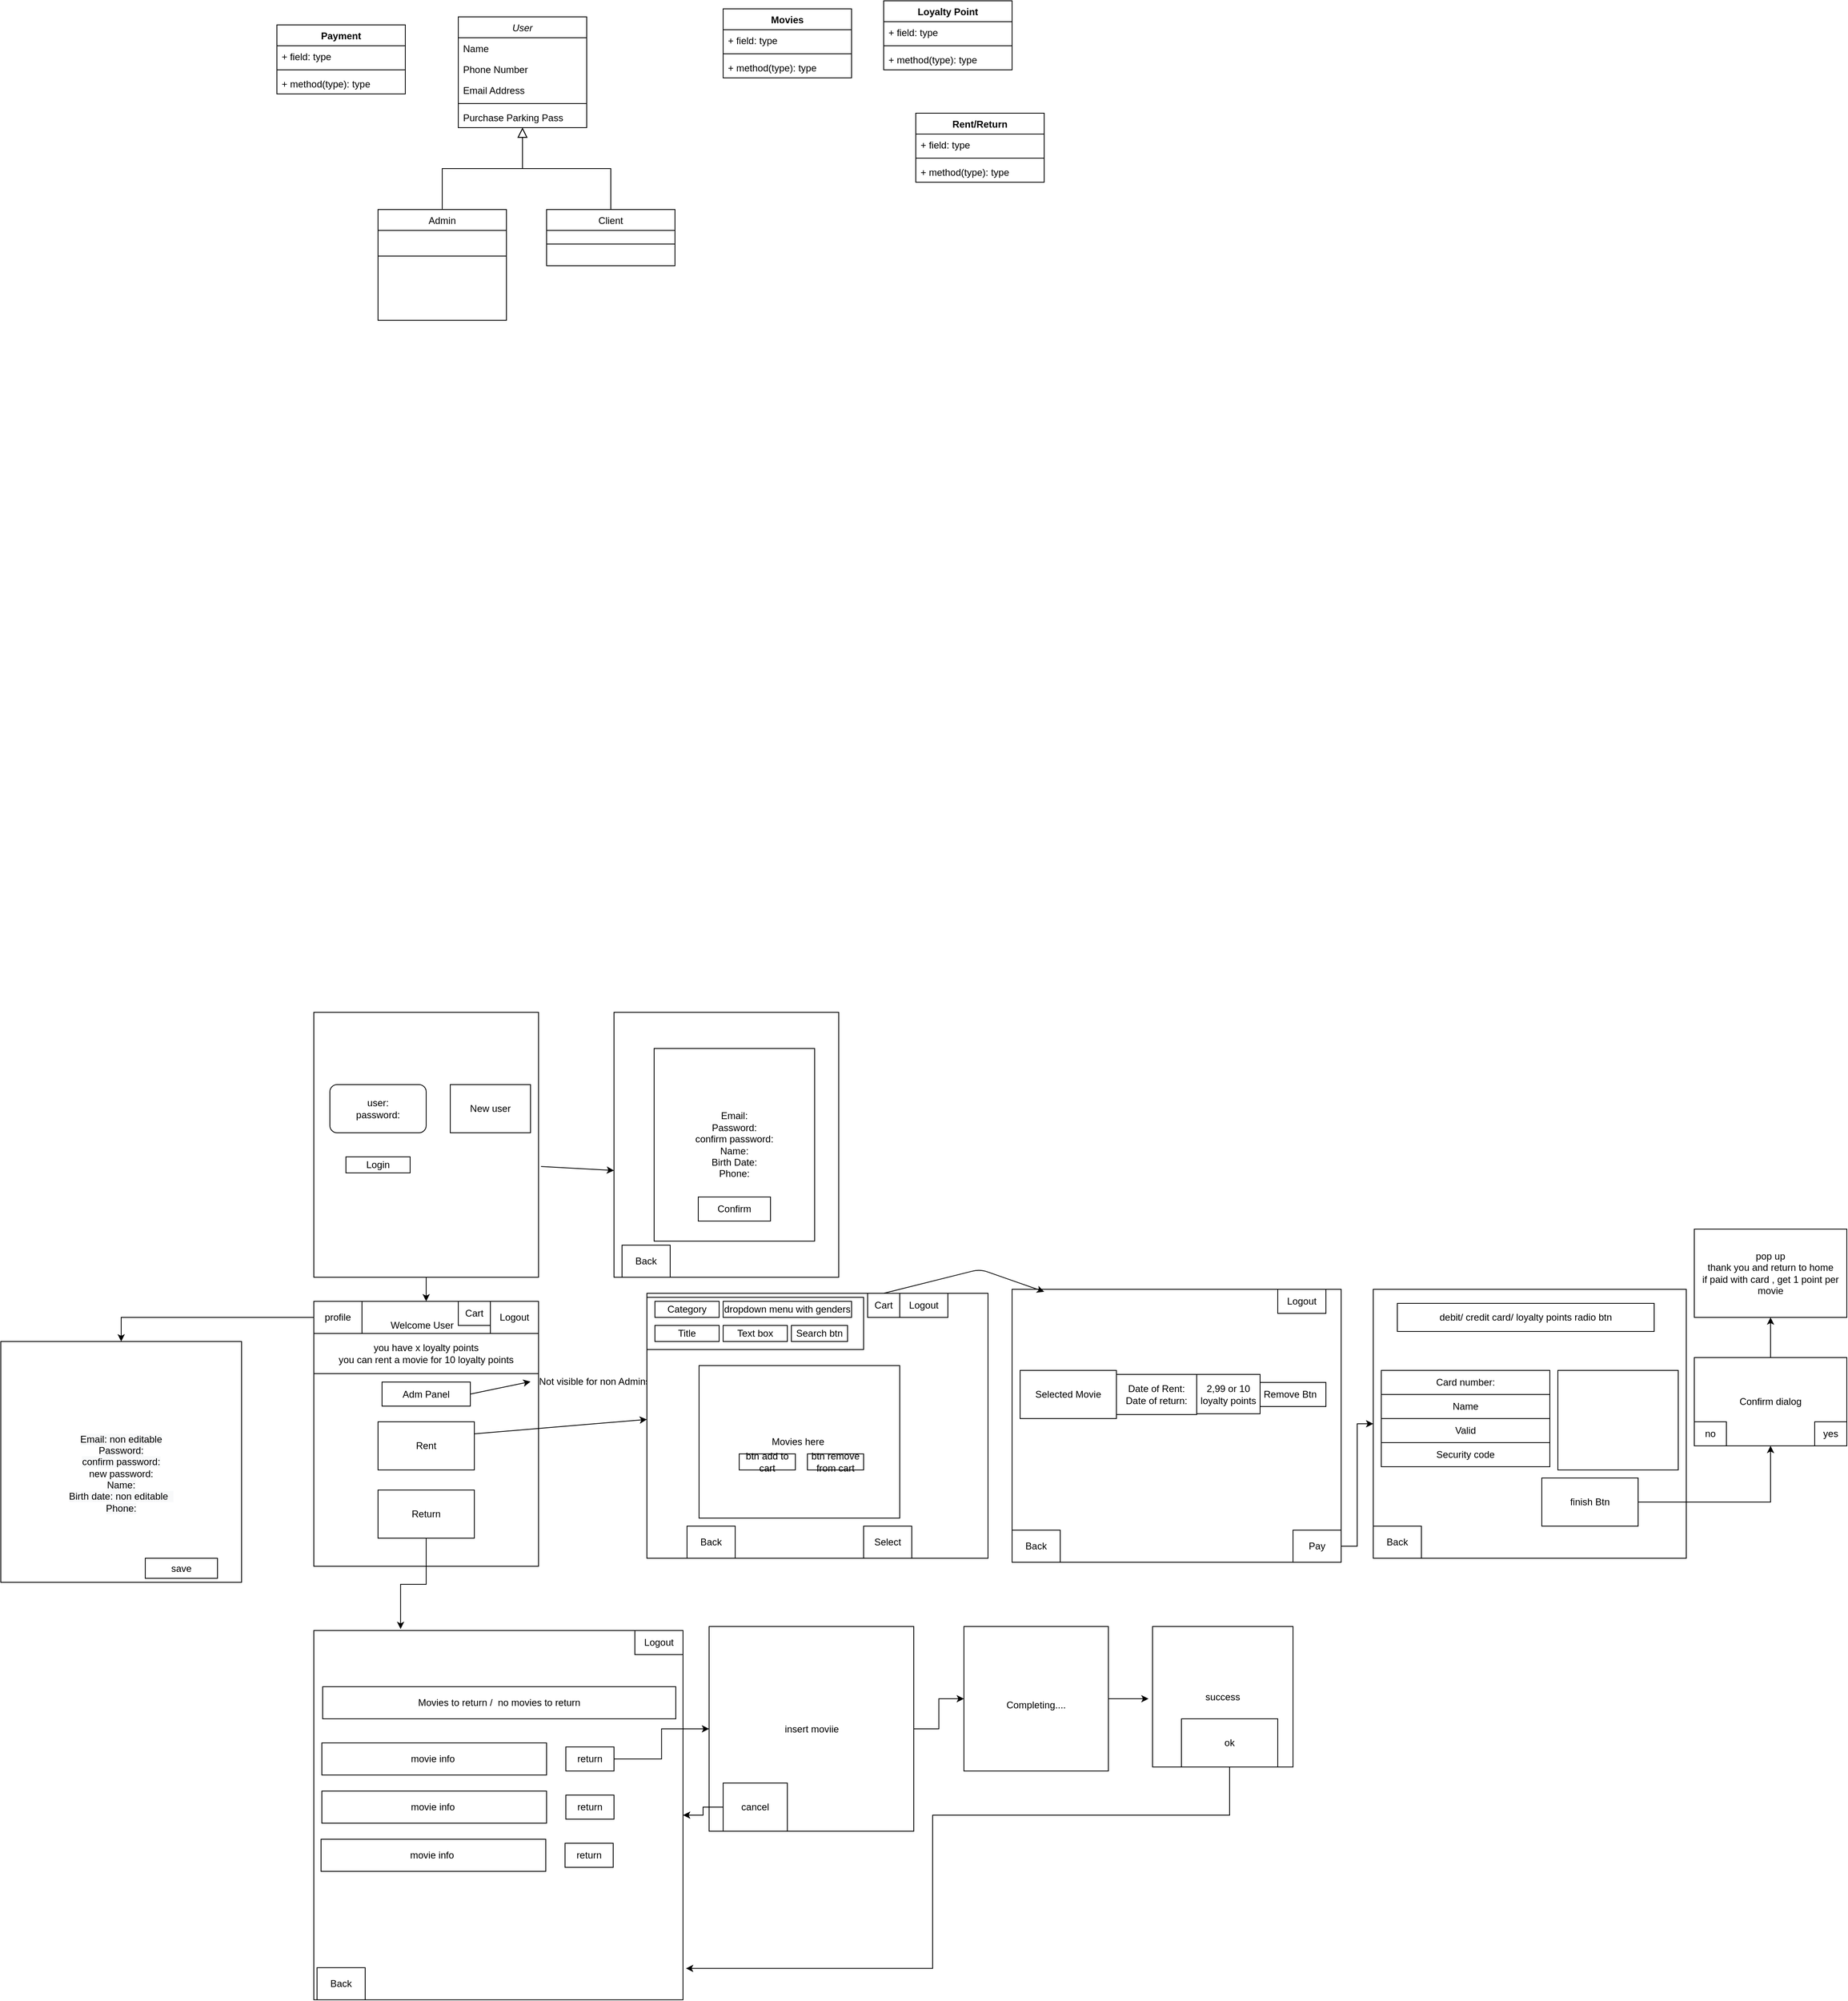 <mxfile version="14.4.6" type="github">
  <diagram id="C5RBs43oDa-KdzZeNtuy" name="Page-1">
    <mxGraphModel dx="2249" dy="762" grid="1" gridSize="10" guides="1" tooltips="1" connect="1" arrows="1" fold="1" page="1" pageScale="1" pageWidth="827" pageHeight="1169" math="0" shadow="0">
      <root>
        <mxCell id="WIyWlLk6GJQsqaUBKTNV-0" />
        <mxCell id="WIyWlLk6GJQsqaUBKTNV-1" parent="WIyWlLk6GJQsqaUBKTNV-0" />
        <mxCell id="zkfFHV4jXpPFQw0GAbJ--0" value="User" style="swimlane;fontStyle=2;align=center;verticalAlign=top;childLayout=stackLayout;horizontal=1;startSize=26;horizontalStack=0;resizeParent=1;resizeLast=0;collapsible=1;marginBottom=0;rounded=0;shadow=0;strokeWidth=1;" parent="WIyWlLk6GJQsqaUBKTNV-1" vertex="1">
          <mxGeometry x="220" y="120" width="160" height="138" as="geometry">
            <mxRectangle x="230" y="140" width="160" height="26" as="alternateBounds" />
          </mxGeometry>
        </mxCell>
        <mxCell id="zkfFHV4jXpPFQw0GAbJ--1" value="Name" style="text;align=left;verticalAlign=top;spacingLeft=4;spacingRight=4;overflow=hidden;rotatable=0;points=[[0,0.5],[1,0.5]];portConstraint=eastwest;" parent="zkfFHV4jXpPFQw0GAbJ--0" vertex="1">
          <mxGeometry y="26" width="160" height="26" as="geometry" />
        </mxCell>
        <mxCell id="zkfFHV4jXpPFQw0GAbJ--2" value="Phone Number" style="text;align=left;verticalAlign=top;spacingLeft=4;spacingRight=4;overflow=hidden;rotatable=0;points=[[0,0.5],[1,0.5]];portConstraint=eastwest;rounded=0;shadow=0;html=0;" parent="zkfFHV4jXpPFQw0GAbJ--0" vertex="1">
          <mxGeometry y="52" width="160" height="26" as="geometry" />
        </mxCell>
        <mxCell id="zkfFHV4jXpPFQw0GAbJ--3" value="Email Address" style="text;align=left;verticalAlign=top;spacingLeft=4;spacingRight=4;overflow=hidden;rotatable=0;points=[[0,0.5],[1,0.5]];portConstraint=eastwest;rounded=0;shadow=0;html=0;" parent="zkfFHV4jXpPFQw0GAbJ--0" vertex="1">
          <mxGeometry y="78" width="160" height="26" as="geometry" />
        </mxCell>
        <mxCell id="zkfFHV4jXpPFQw0GAbJ--4" value="" style="line;html=1;strokeWidth=1;align=left;verticalAlign=middle;spacingTop=-1;spacingLeft=3;spacingRight=3;rotatable=0;labelPosition=right;points=[];portConstraint=eastwest;" parent="zkfFHV4jXpPFQw0GAbJ--0" vertex="1">
          <mxGeometry y="104" width="160" height="8" as="geometry" />
        </mxCell>
        <mxCell id="zkfFHV4jXpPFQw0GAbJ--5" value="Purchase Parking Pass" style="text;align=left;verticalAlign=top;spacingLeft=4;spacingRight=4;overflow=hidden;rotatable=0;points=[[0,0.5],[1,0.5]];portConstraint=eastwest;" parent="zkfFHV4jXpPFQw0GAbJ--0" vertex="1">
          <mxGeometry y="112" width="160" height="26" as="geometry" />
        </mxCell>
        <mxCell id="zkfFHV4jXpPFQw0GAbJ--6" value="Admin" style="swimlane;fontStyle=0;align=center;verticalAlign=top;childLayout=stackLayout;horizontal=1;startSize=26;horizontalStack=0;resizeParent=1;resizeLast=0;collapsible=1;marginBottom=0;rounded=0;shadow=0;strokeWidth=1;" parent="WIyWlLk6GJQsqaUBKTNV-1" vertex="1">
          <mxGeometry x="120" y="360" width="160" height="138" as="geometry">
            <mxRectangle x="130" y="380" width="160" height="26" as="alternateBounds" />
          </mxGeometry>
        </mxCell>
        <mxCell id="zkfFHV4jXpPFQw0GAbJ--9" value="" style="line;html=1;strokeWidth=1;align=left;verticalAlign=middle;spacingTop=-1;spacingLeft=3;spacingRight=3;rotatable=0;labelPosition=right;points=[];portConstraint=eastwest;" parent="zkfFHV4jXpPFQw0GAbJ--6" vertex="1">
          <mxGeometry y="26" width="160" height="64" as="geometry" />
        </mxCell>
        <mxCell id="zkfFHV4jXpPFQw0GAbJ--12" value="" style="endArrow=block;endSize=10;endFill=0;shadow=0;strokeWidth=1;rounded=0;edgeStyle=elbowEdgeStyle;elbow=vertical;" parent="WIyWlLk6GJQsqaUBKTNV-1" source="zkfFHV4jXpPFQw0GAbJ--6" target="zkfFHV4jXpPFQw0GAbJ--0" edge="1">
          <mxGeometry width="160" relative="1" as="geometry">
            <mxPoint x="200" y="203" as="sourcePoint" />
            <mxPoint x="200" y="203" as="targetPoint" />
          </mxGeometry>
        </mxCell>
        <mxCell id="zkfFHV4jXpPFQw0GAbJ--13" value="Client" style="swimlane;fontStyle=0;align=center;verticalAlign=top;childLayout=stackLayout;horizontal=1;startSize=26;horizontalStack=0;resizeParent=1;resizeLast=0;collapsible=1;marginBottom=0;rounded=0;shadow=0;strokeWidth=1;" parent="WIyWlLk6GJQsqaUBKTNV-1" vertex="1">
          <mxGeometry x="330" y="360" width="160" height="70" as="geometry">
            <mxRectangle x="340" y="380" width="170" height="26" as="alternateBounds" />
          </mxGeometry>
        </mxCell>
        <mxCell id="zkfFHV4jXpPFQw0GAbJ--15" value="" style="line;html=1;strokeWidth=1;align=left;verticalAlign=middle;spacingTop=-1;spacingLeft=3;spacingRight=3;rotatable=0;labelPosition=right;points=[];portConstraint=eastwest;" parent="zkfFHV4jXpPFQw0GAbJ--13" vertex="1">
          <mxGeometry y="26" width="160" height="34" as="geometry" />
        </mxCell>
        <mxCell id="zkfFHV4jXpPFQw0GAbJ--16" value="" style="endArrow=block;endSize=10;endFill=0;shadow=0;strokeWidth=1;rounded=0;edgeStyle=elbowEdgeStyle;elbow=vertical;" parent="WIyWlLk6GJQsqaUBKTNV-1" source="zkfFHV4jXpPFQw0GAbJ--13" target="zkfFHV4jXpPFQw0GAbJ--0" edge="1">
          <mxGeometry width="160" relative="1" as="geometry">
            <mxPoint x="210" y="373" as="sourcePoint" />
            <mxPoint x="310" y="271" as="targetPoint" />
          </mxGeometry>
        </mxCell>
        <mxCell id="tJ4gaUN_T7XZzn9cvwUt-0" value="" style="rounded=0;whiteSpace=wrap;html=1;" vertex="1" parent="WIyWlLk6GJQsqaUBKTNV-1">
          <mxGeometry x="40" y="1720" width="280" height="330" as="geometry" />
        </mxCell>
        <mxCell id="tJ4gaUN_T7XZzn9cvwUt-1" value="Rent" style="rounded=0;whiteSpace=wrap;html=1;" vertex="1" parent="WIyWlLk6GJQsqaUBKTNV-1">
          <mxGeometry x="120" y="1870" width="120" height="60" as="geometry" />
        </mxCell>
        <mxCell id="tJ4gaUN_T7XZzn9cvwUt-73" style="edgeStyle=orthogonalEdgeStyle;rounded=0;orthogonalLoop=1;jettySize=auto;html=1;entryX=0.235;entryY=-0.004;entryDx=0;entryDy=0;entryPerimeter=0;" edge="1" parent="WIyWlLk6GJQsqaUBKTNV-1" source="tJ4gaUN_T7XZzn9cvwUt-2" target="tJ4gaUN_T7XZzn9cvwUt-72">
          <mxGeometry relative="1" as="geometry" />
        </mxCell>
        <mxCell id="tJ4gaUN_T7XZzn9cvwUt-2" value="Return" style="rounded=0;whiteSpace=wrap;html=1;" vertex="1" parent="WIyWlLk6GJQsqaUBKTNV-1">
          <mxGeometry x="120" y="1955" width="120" height="60" as="geometry" />
        </mxCell>
        <mxCell id="tJ4gaUN_T7XZzn9cvwUt-4" value="" style="rounded=0;whiteSpace=wrap;html=1;" vertex="1" parent="WIyWlLk6GJQsqaUBKTNV-1">
          <mxGeometry x="40" y="1360" width="280" height="330" as="geometry" />
        </mxCell>
        <mxCell id="tJ4gaUN_T7XZzn9cvwUt-5" value="user:&lt;br&gt;password:" style="rounded=1;whiteSpace=wrap;html=1;" vertex="1" parent="WIyWlLk6GJQsqaUBKTNV-1">
          <mxGeometry x="60" y="1450" width="120" height="60" as="geometry" />
        </mxCell>
        <mxCell id="tJ4gaUN_T7XZzn9cvwUt-6" value="Login" style="rounded=0;whiteSpace=wrap;html=1;" vertex="1" parent="WIyWlLk6GJQsqaUBKTNV-1">
          <mxGeometry x="80" y="1540" width="80" height="20" as="geometry" />
        </mxCell>
        <mxCell id="tJ4gaUN_T7XZzn9cvwUt-7" value="Adm Panel" style="rounded=0;whiteSpace=wrap;html=1;" vertex="1" parent="WIyWlLk6GJQsqaUBKTNV-1">
          <mxGeometry x="125" y="1820.5" width="110" height="30" as="geometry" />
        </mxCell>
        <mxCell id="tJ4gaUN_T7XZzn9cvwUt-8" value="New user" style="rounded=0;whiteSpace=wrap;html=1;" vertex="1" parent="WIyWlLk6GJQsqaUBKTNV-1">
          <mxGeometry x="210" y="1450" width="100" height="60" as="geometry" />
        </mxCell>
        <mxCell id="tJ4gaUN_T7XZzn9cvwUt-10" value="Not visible for non Admins&lt;br&gt;" style="text;html=1;strokeColor=none;fillColor=none;align=center;verticalAlign=middle;whiteSpace=wrap;rounded=0;" vertex="1" parent="WIyWlLk6GJQsqaUBKTNV-1">
          <mxGeometry x="310" y="1800" width="160" height="40" as="geometry" />
        </mxCell>
        <mxCell id="tJ4gaUN_T7XZzn9cvwUt-14" value="" style="endArrow=classic;html=1;exitX=1;exitY=0.5;exitDx=0;exitDy=0;entryX=0;entryY=0.5;entryDx=0;entryDy=0;" edge="1" parent="WIyWlLk6GJQsqaUBKTNV-1" source="tJ4gaUN_T7XZzn9cvwUt-7" target="tJ4gaUN_T7XZzn9cvwUt-10">
          <mxGeometry width="50" height="50" relative="1" as="geometry">
            <mxPoint x="390" y="1670" as="sourcePoint" />
            <mxPoint x="440" y="1620" as="targetPoint" />
          </mxGeometry>
        </mxCell>
        <mxCell id="tJ4gaUN_T7XZzn9cvwUt-15" value="" style="endArrow=classic;html=1;exitX=0.5;exitY=1;exitDx=0;exitDy=0;entryX=0.5;entryY=0;entryDx=0;entryDy=0;" edge="1" parent="WIyWlLk6GJQsqaUBKTNV-1" source="tJ4gaUN_T7XZzn9cvwUt-4" target="tJ4gaUN_T7XZzn9cvwUt-0">
          <mxGeometry width="50" height="50" relative="1" as="geometry">
            <mxPoint x="390" y="1670" as="sourcePoint" />
            <mxPoint x="440" y="1620" as="targetPoint" />
          </mxGeometry>
        </mxCell>
        <mxCell id="tJ4gaUN_T7XZzn9cvwUt-17" value="" style="rounded=0;whiteSpace=wrap;html=1;" vertex="1" parent="WIyWlLk6GJQsqaUBKTNV-1">
          <mxGeometry x="414" y="1360" width="280" height="330" as="geometry" />
        </mxCell>
        <mxCell id="tJ4gaUN_T7XZzn9cvwUt-18" value="" style="endArrow=classic;html=1;exitX=1.011;exitY=0.582;exitDx=0;exitDy=0;exitPerimeter=0;entryX=0;entryY=0.597;entryDx=0;entryDy=0;entryPerimeter=0;" edge="1" parent="WIyWlLk6GJQsqaUBKTNV-1" source="tJ4gaUN_T7XZzn9cvwUt-4" target="tJ4gaUN_T7XZzn9cvwUt-17">
          <mxGeometry width="50" height="50" relative="1" as="geometry">
            <mxPoint x="390" y="1670" as="sourcePoint" />
            <mxPoint x="440" y="1620" as="targetPoint" />
          </mxGeometry>
        </mxCell>
        <mxCell id="tJ4gaUN_T7XZzn9cvwUt-19" value="Email:&lt;br&gt;Password:&lt;br&gt;confirm password:&lt;br&gt;Name:&lt;br&gt;Birth Date:&lt;br&gt;Phone:" style="rounded=0;whiteSpace=wrap;html=1;" vertex="1" parent="WIyWlLk6GJQsqaUBKTNV-1">
          <mxGeometry x="464" y="1405" width="200" height="240" as="geometry" />
        </mxCell>
        <mxCell id="tJ4gaUN_T7XZzn9cvwUt-21" value="Confirm" style="rounded=0;whiteSpace=wrap;html=1;" vertex="1" parent="WIyWlLk6GJQsqaUBKTNV-1">
          <mxGeometry x="519" y="1590" width="90" height="30" as="geometry" />
        </mxCell>
        <mxCell id="tJ4gaUN_T7XZzn9cvwUt-22" value="Back" style="rounded=0;whiteSpace=wrap;html=1;" vertex="1" parent="WIyWlLk6GJQsqaUBKTNV-1">
          <mxGeometry x="424" y="1650" width="60" height="40" as="geometry" />
        </mxCell>
        <mxCell id="tJ4gaUN_T7XZzn9cvwUt-23" value="Logout" style="rounded=0;whiteSpace=wrap;html=1;" vertex="1" parent="WIyWlLk6GJQsqaUBKTNV-1">
          <mxGeometry x="260" y="1720" width="60" height="40" as="geometry" />
        </mxCell>
        <mxCell id="tJ4gaUN_T7XZzn9cvwUt-24" value="Welcome User" style="text;html=1;strokeColor=none;fillColor=none;align=center;verticalAlign=middle;whiteSpace=wrap;rounded=0;" vertex="1" parent="WIyWlLk6GJQsqaUBKTNV-1">
          <mxGeometry x="80" y="1720" width="190" height="60" as="geometry" />
        </mxCell>
        <mxCell id="tJ4gaUN_T7XZzn9cvwUt-25" value="" style="rounded=0;whiteSpace=wrap;html=1;" vertex="1" parent="WIyWlLk6GJQsqaUBKTNV-1">
          <mxGeometry x="455" y="1710" width="425" height="330" as="geometry" />
        </mxCell>
        <mxCell id="tJ4gaUN_T7XZzn9cvwUt-26" value="" style="endArrow=classic;html=1;exitX=1;exitY=0.25;exitDx=0;exitDy=0;entryX=0;entryY=0.476;entryDx=0;entryDy=0;entryPerimeter=0;" edge="1" parent="WIyWlLk6GJQsqaUBKTNV-1" source="tJ4gaUN_T7XZzn9cvwUt-1" target="tJ4gaUN_T7XZzn9cvwUt-25">
          <mxGeometry width="50" height="50" relative="1" as="geometry">
            <mxPoint x="390" y="2020" as="sourcePoint" />
            <mxPoint x="440" y="1970" as="targetPoint" />
          </mxGeometry>
        </mxCell>
        <mxCell id="tJ4gaUN_T7XZzn9cvwUt-27" value="" style="rounded=0;whiteSpace=wrap;html=1;" vertex="1" parent="WIyWlLk6GJQsqaUBKTNV-1">
          <mxGeometry x="455" y="1715" width="270" height="65" as="geometry" />
        </mxCell>
        <mxCell id="tJ4gaUN_T7XZzn9cvwUt-28" value="Category" style="rounded=0;whiteSpace=wrap;html=1;" vertex="1" parent="WIyWlLk6GJQsqaUBKTNV-1">
          <mxGeometry x="465" y="1720" width="80" height="20" as="geometry" />
        </mxCell>
        <mxCell id="tJ4gaUN_T7XZzn9cvwUt-29" value="Title" style="rounded=0;whiteSpace=wrap;html=1;" vertex="1" parent="WIyWlLk6GJQsqaUBKTNV-1">
          <mxGeometry x="465" y="1750" width="80" height="20" as="geometry" />
        </mxCell>
        <mxCell id="tJ4gaUN_T7XZzn9cvwUt-30" value="Search btn" style="rounded=0;whiteSpace=wrap;html=1;" vertex="1" parent="WIyWlLk6GJQsqaUBKTNV-1">
          <mxGeometry x="635" y="1750" width="70" height="20" as="geometry" />
        </mxCell>
        <mxCell id="tJ4gaUN_T7XZzn9cvwUt-31" value="Text box" style="rounded=0;whiteSpace=wrap;html=1;" vertex="1" parent="WIyWlLk6GJQsqaUBKTNV-1">
          <mxGeometry x="550" y="1750" width="80" height="20" as="geometry" />
        </mxCell>
        <mxCell id="tJ4gaUN_T7XZzn9cvwUt-33" value="Movies here&amp;nbsp;&lt;br&gt;" style="rounded=0;whiteSpace=wrap;html=1;" vertex="1" parent="WIyWlLk6GJQsqaUBKTNV-1">
          <mxGeometry x="520" y="1800" width="250" height="190" as="geometry" />
        </mxCell>
        <mxCell id="tJ4gaUN_T7XZzn9cvwUt-34" value="Back" style="rounded=0;whiteSpace=wrap;html=1;" vertex="1" parent="WIyWlLk6GJQsqaUBKTNV-1">
          <mxGeometry x="505" y="2000" width="60" height="40" as="geometry" />
        </mxCell>
        <mxCell id="tJ4gaUN_T7XZzn9cvwUt-35" value="Select" style="rounded=0;whiteSpace=wrap;html=1;" vertex="1" parent="WIyWlLk6GJQsqaUBKTNV-1">
          <mxGeometry x="725" y="2000" width="60" height="40" as="geometry" />
        </mxCell>
        <mxCell id="tJ4gaUN_T7XZzn9cvwUt-37" value="dropdown menu with genders" style="rounded=0;whiteSpace=wrap;html=1;" vertex="1" parent="WIyWlLk6GJQsqaUBKTNV-1">
          <mxGeometry x="550" y="1720" width="160" height="20" as="geometry" />
        </mxCell>
        <mxCell id="tJ4gaUN_T7XZzn9cvwUt-38" value="btn add to cart&lt;br&gt;" style="rounded=0;whiteSpace=wrap;html=1;" vertex="1" parent="WIyWlLk6GJQsqaUBKTNV-1">
          <mxGeometry x="570" y="1910" width="70" height="20" as="geometry" />
        </mxCell>
        <mxCell id="tJ4gaUN_T7XZzn9cvwUt-39" value="Cart" style="rounded=0;whiteSpace=wrap;html=1;" vertex="1" parent="WIyWlLk6GJQsqaUBKTNV-1">
          <mxGeometry x="730" y="1710" width="40" height="30" as="geometry" />
        </mxCell>
        <mxCell id="tJ4gaUN_T7XZzn9cvwUt-40" value="Logout" style="rounded=0;whiteSpace=wrap;html=1;" vertex="1" parent="WIyWlLk6GJQsqaUBKTNV-1">
          <mxGeometry x="770" y="1710" width="60" height="30" as="geometry" />
        </mxCell>
        <mxCell id="tJ4gaUN_T7XZzn9cvwUt-41" value="btn remove from cart" style="rounded=0;whiteSpace=wrap;html=1;" vertex="1" parent="WIyWlLk6GJQsqaUBKTNV-1">
          <mxGeometry x="655" y="1910" width="70" height="20" as="geometry" />
        </mxCell>
        <mxCell id="tJ4gaUN_T7XZzn9cvwUt-42" value="Cart" style="rounded=0;whiteSpace=wrap;html=1;" vertex="1" parent="WIyWlLk6GJQsqaUBKTNV-1">
          <mxGeometry x="220" y="1720" width="40" height="30" as="geometry" />
        </mxCell>
        <mxCell id="tJ4gaUN_T7XZzn9cvwUt-43" value="" style="rounded=0;whiteSpace=wrap;html=1;" vertex="1" parent="WIyWlLk6GJQsqaUBKTNV-1">
          <mxGeometry x="910" y="1705" width="410" height="340" as="geometry" />
        </mxCell>
        <mxCell id="tJ4gaUN_T7XZzn9cvwUt-44" value="" style="endArrow=classic;html=1;" edge="1" parent="WIyWlLk6GJQsqaUBKTNV-1">
          <mxGeometry width="50" height="50" relative="1" as="geometry">
            <mxPoint x="750" y="1710" as="sourcePoint" />
            <mxPoint x="950" y="1708" as="targetPoint" />
            <Array as="points">
              <mxPoint x="870" y="1680" />
            </Array>
          </mxGeometry>
        </mxCell>
        <mxCell id="tJ4gaUN_T7XZzn9cvwUt-45" value="Selected Movie" style="rounded=0;whiteSpace=wrap;html=1;" vertex="1" parent="WIyWlLk6GJQsqaUBKTNV-1">
          <mxGeometry x="920" y="1806" width="120" height="60" as="geometry" />
        </mxCell>
        <mxCell id="tJ4gaUN_T7XZzn9cvwUt-47" value="Logout" style="rounded=0;whiteSpace=wrap;html=1;" vertex="1" parent="WIyWlLk6GJQsqaUBKTNV-1">
          <mxGeometry x="1241" y="1705" width="60" height="30" as="geometry" />
        </mxCell>
        <mxCell id="tJ4gaUN_T7XZzn9cvwUt-48" value="Back" style="rounded=0;whiteSpace=wrap;html=1;" vertex="1" parent="WIyWlLk6GJQsqaUBKTNV-1">
          <mxGeometry x="910" y="2005" width="60" height="40" as="geometry" />
        </mxCell>
        <mxCell id="tJ4gaUN_T7XZzn9cvwUt-65" value="" style="edgeStyle=orthogonalEdgeStyle;rounded=0;orthogonalLoop=1;jettySize=auto;html=1;" edge="1" parent="WIyWlLk6GJQsqaUBKTNV-1" source="tJ4gaUN_T7XZzn9cvwUt-49" target="tJ4gaUN_T7XZzn9cvwUt-54">
          <mxGeometry relative="1" as="geometry" />
        </mxCell>
        <mxCell id="tJ4gaUN_T7XZzn9cvwUt-49" value="Pay" style="rounded=0;whiteSpace=wrap;html=1;" vertex="1" parent="WIyWlLk6GJQsqaUBKTNV-1">
          <mxGeometry x="1260" y="2005" width="60" height="40" as="geometry" />
        </mxCell>
        <mxCell id="tJ4gaUN_T7XZzn9cvwUt-51" value="Remove Btn" style="rounded=0;whiteSpace=wrap;html=1;" vertex="1" parent="WIyWlLk6GJQsqaUBKTNV-1">
          <mxGeometry x="1212" y="1821" width="89" height="30" as="geometry" />
        </mxCell>
        <mxCell id="tJ4gaUN_T7XZzn9cvwUt-52" value="Date of Rent:&lt;br&gt;Date of return:" style="rounded=0;whiteSpace=wrap;html=1;" vertex="1" parent="WIyWlLk6GJQsqaUBKTNV-1">
          <mxGeometry x="1040" y="1811" width="100" height="50" as="geometry" />
        </mxCell>
        <mxCell id="tJ4gaUN_T7XZzn9cvwUt-54" value="" style="rounded=0;whiteSpace=wrap;html=1;" vertex="1" parent="WIyWlLk6GJQsqaUBKTNV-1">
          <mxGeometry x="1360" y="1705" width="390" height="335" as="geometry" />
        </mxCell>
        <mxCell id="tJ4gaUN_T7XZzn9cvwUt-56" value="Card number:" style="rounded=0;whiteSpace=wrap;html=1;" vertex="1" parent="WIyWlLk6GJQsqaUBKTNV-1">
          <mxGeometry x="1370" y="1806" width="210" height="30" as="geometry" />
        </mxCell>
        <mxCell id="tJ4gaUN_T7XZzn9cvwUt-57" value="Name" style="rounded=0;whiteSpace=wrap;html=1;" vertex="1" parent="WIyWlLk6GJQsqaUBKTNV-1">
          <mxGeometry x="1370" y="1836" width="210" height="30" as="geometry" />
        </mxCell>
        <mxCell id="tJ4gaUN_T7XZzn9cvwUt-58" value="Valid" style="rounded=0;whiteSpace=wrap;html=1;" vertex="1" parent="WIyWlLk6GJQsqaUBKTNV-1">
          <mxGeometry x="1370" y="1866" width="210" height="30" as="geometry" />
        </mxCell>
        <mxCell id="tJ4gaUN_T7XZzn9cvwUt-59" value="Security code" style="rounded=0;whiteSpace=wrap;html=1;" vertex="1" parent="WIyWlLk6GJQsqaUBKTNV-1">
          <mxGeometry x="1370" y="1896" width="210" height="30" as="geometry" />
        </mxCell>
        <mxCell id="tJ4gaUN_T7XZzn9cvwUt-64" style="edgeStyle=orthogonalEdgeStyle;rounded=0;orthogonalLoop=1;jettySize=auto;html=1;" edge="1" parent="WIyWlLk6GJQsqaUBKTNV-1" source="tJ4gaUN_T7XZzn9cvwUt-60" target="tJ4gaUN_T7XZzn9cvwUt-63">
          <mxGeometry relative="1" as="geometry" />
        </mxCell>
        <mxCell id="tJ4gaUN_T7XZzn9cvwUt-60" value="finish Btn" style="rounded=0;whiteSpace=wrap;html=1;" vertex="1" parent="WIyWlLk6GJQsqaUBKTNV-1">
          <mxGeometry x="1570" y="1940" width="120" height="60" as="geometry" />
        </mxCell>
        <mxCell id="tJ4gaUN_T7XZzn9cvwUt-68" style="edgeStyle=orthogonalEdgeStyle;rounded=0;orthogonalLoop=1;jettySize=auto;html=1;entryX=0.5;entryY=1;entryDx=0;entryDy=0;" edge="1" parent="WIyWlLk6GJQsqaUBKTNV-1" source="tJ4gaUN_T7XZzn9cvwUt-63" target="tJ4gaUN_T7XZzn9cvwUt-67">
          <mxGeometry relative="1" as="geometry" />
        </mxCell>
        <mxCell id="tJ4gaUN_T7XZzn9cvwUt-63" value="Confirm dialog" style="rounded=0;whiteSpace=wrap;html=1;" vertex="1" parent="WIyWlLk6GJQsqaUBKTNV-1">
          <mxGeometry x="1760" y="1790" width="190" height="110" as="geometry" />
        </mxCell>
        <mxCell id="tJ4gaUN_T7XZzn9cvwUt-67" value="pop up&lt;br&gt;thank you and return to home&lt;br&gt;if paid with card , get 1 point per movie" style="rounded=0;whiteSpace=wrap;html=1;" vertex="1" parent="WIyWlLk6GJQsqaUBKTNV-1">
          <mxGeometry x="1760" y="1630" width="190" height="110" as="geometry" />
        </mxCell>
        <mxCell id="tJ4gaUN_T7XZzn9cvwUt-69" value="yes" style="rounded=0;whiteSpace=wrap;html=1;" vertex="1" parent="WIyWlLk6GJQsqaUBKTNV-1">
          <mxGeometry x="1910" y="1870" width="40" height="30" as="geometry" />
        </mxCell>
        <mxCell id="tJ4gaUN_T7XZzn9cvwUt-70" value="no" style="rounded=0;whiteSpace=wrap;html=1;" vertex="1" parent="WIyWlLk6GJQsqaUBKTNV-1">
          <mxGeometry x="1760" y="1870" width="40" height="30" as="geometry" />
        </mxCell>
        <mxCell id="tJ4gaUN_T7XZzn9cvwUt-71" value="Back" style="rounded=0;whiteSpace=wrap;html=1;" vertex="1" parent="WIyWlLk6GJQsqaUBKTNV-1">
          <mxGeometry x="1360" y="2000" width="60" height="40" as="geometry" />
        </mxCell>
        <mxCell id="tJ4gaUN_T7XZzn9cvwUt-72" value="" style="whiteSpace=wrap;html=1;aspect=fixed;" vertex="1" parent="WIyWlLk6GJQsqaUBKTNV-1">
          <mxGeometry x="40" y="2130" width="460" height="460" as="geometry" />
        </mxCell>
        <mxCell id="tJ4gaUN_T7XZzn9cvwUt-74" value="Movies to return /&amp;nbsp; no movies to return" style="rounded=0;whiteSpace=wrap;html=1;" vertex="1" parent="WIyWlLk6GJQsqaUBKTNV-1">
          <mxGeometry x="51" y="2200" width="440" height="40" as="geometry" />
        </mxCell>
        <mxCell id="tJ4gaUN_T7XZzn9cvwUt-75" value="Back" style="rounded=0;whiteSpace=wrap;html=1;" vertex="1" parent="WIyWlLk6GJQsqaUBKTNV-1">
          <mxGeometry x="44" y="2550" width="60" height="40" as="geometry" />
        </mxCell>
        <mxCell id="tJ4gaUN_T7XZzn9cvwUt-76" value="Logout" style="rounded=0;whiteSpace=wrap;html=1;" vertex="1" parent="WIyWlLk6GJQsqaUBKTNV-1">
          <mxGeometry x="440" y="2130" width="60" height="30" as="geometry" />
        </mxCell>
        <mxCell id="tJ4gaUN_T7XZzn9cvwUt-78" value="movie info&amp;nbsp;" style="rounded=0;whiteSpace=wrap;html=1;" vertex="1" parent="WIyWlLk6GJQsqaUBKTNV-1">
          <mxGeometry x="50" y="2270" width="280" height="40" as="geometry" />
        </mxCell>
        <mxCell id="tJ4gaUN_T7XZzn9cvwUt-96" style="edgeStyle=orthogonalEdgeStyle;rounded=0;orthogonalLoop=1;jettySize=auto;html=1;" edge="1" parent="WIyWlLk6GJQsqaUBKTNV-1" source="tJ4gaUN_T7XZzn9cvwUt-79" target="tJ4gaUN_T7XZzn9cvwUt-86">
          <mxGeometry relative="1" as="geometry" />
        </mxCell>
        <mxCell id="tJ4gaUN_T7XZzn9cvwUt-79" value="return" style="rounded=0;whiteSpace=wrap;html=1;" vertex="1" parent="WIyWlLk6GJQsqaUBKTNV-1">
          <mxGeometry x="354" y="2275" width="60" height="30" as="geometry" />
        </mxCell>
        <mxCell id="tJ4gaUN_T7XZzn9cvwUt-80" value="movie info&amp;nbsp;" style="rounded=0;whiteSpace=wrap;html=1;" vertex="1" parent="WIyWlLk6GJQsqaUBKTNV-1">
          <mxGeometry x="50" y="2330" width="280" height="40" as="geometry" />
        </mxCell>
        <mxCell id="tJ4gaUN_T7XZzn9cvwUt-81" value="return" style="rounded=0;whiteSpace=wrap;html=1;" vertex="1" parent="WIyWlLk6GJQsqaUBKTNV-1">
          <mxGeometry x="354" y="2335" width="60" height="30" as="geometry" />
        </mxCell>
        <mxCell id="tJ4gaUN_T7XZzn9cvwUt-84" value="movie info&amp;nbsp;" style="rounded=0;whiteSpace=wrap;html=1;" vertex="1" parent="WIyWlLk6GJQsqaUBKTNV-1">
          <mxGeometry x="49" y="2390" width="280" height="40" as="geometry" />
        </mxCell>
        <mxCell id="tJ4gaUN_T7XZzn9cvwUt-85" value="return" style="rounded=0;whiteSpace=wrap;html=1;" vertex="1" parent="WIyWlLk6GJQsqaUBKTNV-1">
          <mxGeometry x="353" y="2395" width="60" height="30" as="geometry" />
        </mxCell>
        <mxCell id="tJ4gaUN_T7XZzn9cvwUt-100" style="edgeStyle=orthogonalEdgeStyle;rounded=0;orthogonalLoop=1;jettySize=auto;html=1;entryX=0;entryY=0.5;entryDx=0;entryDy=0;" edge="1" parent="WIyWlLk6GJQsqaUBKTNV-1" source="tJ4gaUN_T7XZzn9cvwUt-86" target="tJ4gaUN_T7XZzn9cvwUt-99">
          <mxGeometry relative="1" as="geometry" />
        </mxCell>
        <mxCell id="tJ4gaUN_T7XZzn9cvwUt-86" value="insert moviie" style="whiteSpace=wrap;html=1;aspect=fixed;" vertex="1" parent="WIyWlLk6GJQsqaUBKTNV-1">
          <mxGeometry x="532.5" y="2125" width="255" height="255" as="geometry" />
        </mxCell>
        <mxCell id="tJ4gaUN_T7XZzn9cvwUt-98" style="edgeStyle=orthogonalEdgeStyle;rounded=0;orthogonalLoop=1;jettySize=auto;html=1;" edge="1" parent="WIyWlLk6GJQsqaUBKTNV-1" source="tJ4gaUN_T7XZzn9cvwUt-97" target="tJ4gaUN_T7XZzn9cvwUt-72">
          <mxGeometry relative="1" as="geometry" />
        </mxCell>
        <mxCell id="tJ4gaUN_T7XZzn9cvwUt-97" value="cancel" style="rounded=0;whiteSpace=wrap;html=1;" vertex="1" parent="WIyWlLk6GJQsqaUBKTNV-1">
          <mxGeometry x="550" y="2320" width="80" height="60" as="geometry" />
        </mxCell>
        <mxCell id="tJ4gaUN_T7XZzn9cvwUt-102" style="edgeStyle=orthogonalEdgeStyle;rounded=0;orthogonalLoop=1;jettySize=auto;html=1;" edge="1" parent="WIyWlLk6GJQsqaUBKTNV-1" source="tJ4gaUN_T7XZzn9cvwUt-99">
          <mxGeometry relative="1" as="geometry">
            <mxPoint x="1080.0" y="2215" as="targetPoint" />
          </mxGeometry>
        </mxCell>
        <mxCell id="tJ4gaUN_T7XZzn9cvwUt-99" value="&lt;br&gt;Completing...." style="whiteSpace=wrap;html=1;aspect=fixed;" vertex="1" parent="WIyWlLk6GJQsqaUBKTNV-1">
          <mxGeometry x="850" y="2125" width="180" height="180" as="geometry" />
        </mxCell>
        <mxCell id="tJ4gaUN_T7XZzn9cvwUt-101" value="success" style="whiteSpace=wrap;html=1;aspect=fixed;" vertex="1" parent="WIyWlLk6GJQsqaUBKTNV-1">
          <mxGeometry x="1085" y="2125" width="175" height="175" as="geometry" />
        </mxCell>
        <mxCell id="tJ4gaUN_T7XZzn9cvwUt-104" style="edgeStyle=orthogonalEdgeStyle;rounded=0;orthogonalLoop=1;jettySize=auto;html=1;entryX=1.008;entryY=0.915;entryDx=0;entryDy=0;entryPerimeter=0;" edge="1" parent="WIyWlLk6GJQsqaUBKTNV-1" source="tJ4gaUN_T7XZzn9cvwUt-103" target="tJ4gaUN_T7XZzn9cvwUt-72">
          <mxGeometry relative="1" as="geometry">
            <Array as="points">
              <mxPoint x="1181" y="2360" />
              <mxPoint x="811" y="2360" />
              <mxPoint x="811" y="2551" />
            </Array>
          </mxGeometry>
        </mxCell>
        <mxCell id="tJ4gaUN_T7XZzn9cvwUt-103" value="ok" style="rounded=0;whiteSpace=wrap;html=1;" vertex="1" parent="WIyWlLk6GJQsqaUBKTNV-1">
          <mxGeometry x="1121" y="2240" width="120" height="60" as="geometry" />
        </mxCell>
        <mxCell id="tJ4gaUN_T7XZzn9cvwUt-107" style="edgeStyle=orthogonalEdgeStyle;rounded=0;orthogonalLoop=1;jettySize=auto;html=1;" edge="1" parent="WIyWlLk6GJQsqaUBKTNV-1" source="tJ4gaUN_T7XZzn9cvwUt-106" target="tJ4gaUN_T7XZzn9cvwUt-108">
          <mxGeometry relative="1" as="geometry">
            <mxPoint x="-110" y="1800" as="targetPoint" />
          </mxGeometry>
        </mxCell>
        <mxCell id="tJ4gaUN_T7XZzn9cvwUt-106" value="profile" style="rounded=0;whiteSpace=wrap;html=1;" vertex="1" parent="WIyWlLk6GJQsqaUBKTNV-1">
          <mxGeometry x="40" y="1720" width="60" height="40" as="geometry" />
        </mxCell>
        <mxCell id="tJ4gaUN_T7XZzn9cvwUt-108" value="&lt;br&gt;&lt;br&gt;&lt;span style=&quot;color: rgb(0 , 0 , 0) ; font-family: &amp;#34;helvetica&amp;#34; ; font-size: 12px ; font-style: normal ; font-weight: 400 ; letter-spacing: normal ; text-align: center ; text-indent: 0px ; text-transform: none ; word-spacing: 0px ; background-color: rgb(248 , 249 , 250) ; display: inline ; float: none&quot;&gt;Email: non editable&lt;br&gt;&lt;/span&gt;&lt;span style=&quot;color: rgb(0 , 0 , 0) ; font-family: &amp;#34;helvetica&amp;#34; ; font-size: 12px ; font-style: normal ; font-weight: 400 ; letter-spacing: normal ; text-align: center ; text-indent: 0px ; text-transform: none ; word-spacing: 0px ; background-color: rgb(248 , 249 , 250) ; display: inline ; float: none&quot;&gt;Password:&lt;/span&gt;&lt;br style=&quot;color: rgb(0 , 0 , 0) ; font-family: &amp;#34;helvetica&amp;#34; ; font-size: 12px ; font-style: normal ; font-weight: 400 ; letter-spacing: normal ; text-align: center ; text-indent: 0px ; text-transform: none ; word-spacing: 0px ; background-color: rgb(248 , 249 , 250)&quot;&gt;&lt;span style=&quot;color: rgb(0 , 0 , 0) ; font-family: &amp;#34;helvetica&amp;#34; ; font-size: 12px ; font-style: normal ; font-weight: 400 ; letter-spacing: normal ; text-align: center ; text-indent: 0px ; text-transform: none ; word-spacing: 0px ; background-color: rgb(248 , 249 , 250) ; display: inline ; float: none&quot;&gt;confirm password:&lt;br&gt;&lt;/span&gt;new password:&lt;br style=&quot;color: rgb(0 , 0 , 0) ; font-family: &amp;#34;helvetica&amp;#34; ; font-size: 12px ; font-style: normal ; font-weight: 400 ; letter-spacing: normal ; text-align: center ; text-indent: 0px ; text-transform: none ; word-spacing: 0px ; background-color: rgb(248 , 249 , 250)&quot;&gt;&lt;span style=&quot;color: rgb(0 , 0 , 0) ; font-family: &amp;#34;helvetica&amp;#34; ; font-size: 12px ; font-style: normal ; font-weight: 400 ; letter-spacing: normal ; text-align: center ; text-indent: 0px ; text-transform: none ; word-spacing: 0px ; background-color: rgb(248 , 249 , 250) ; display: inline ; float: none&quot;&gt;Name:&lt;/span&gt;&lt;br style=&quot;color: rgb(0 , 0 , 0) ; font-family: &amp;#34;helvetica&amp;#34; ; font-size: 12px ; font-style: normal ; font-weight: 400 ; letter-spacing: normal ; text-align: center ; text-indent: 0px ; text-transform: none ; word-spacing: 0px ; background-color: rgb(248 , 249 , 250)&quot;&gt;&lt;span style=&quot;color: rgb(0 , 0 , 0) ; font-family: &amp;#34;helvetica&amp;#34; ; font-size: 12px ; font-style: normal ; font-weight: 400 ; letter-spacing: normal ; text-align: center ; text-indent: 0px ; text-transform: none ; word-spacing: 0px ; background-color: rgb(248 , 249 , 250) ; display: inline ; float: none&quot;&gt;Birth date: non editable&amp;nbsp;&amp;nbsp;&lt;/span&gt;&lt;br style=&quot;color: rgb(0 , 0 , 0) ; font-family: &amp;#34;helvetica&amp;#34; ; font-size: 12px ; font-style: normal ; font-weight: 400 ; letter-spacing: normal ; text-align: center ; text-indent: 0px ; text-transform: none ; word-spacing: 0px ; background-color: rgb(248 , 249 , 250)&quot;&gt;&lt;span style=&quot;color: rgb(0 , 0 , 0) ; font-family: &amp;#34;helvetica&amp;#34; ; font-size: 12px ; font-style: normal ; font-weight: 400 ; letter-spacing: normal ; text-align: center ; text-indent: 0px ; text-transform: none ; word-spacing: 0px ; background-color: rgb(248 , 249 , 250) ; display: inline ; float: none&quot;&gt;Phone:&lt;/span&gt;" style="rounded=0;whiteSpace=wrap;html=1;" vertex="1" parent="WIyWlLk6GJQsqaUBKTNV-1">
          <mxGeometry x="-350" y="1770" width="300" height="300" as="geometry" />
        </mxCell>
        <mxCell id="tJ4gaUN_T7XZzn9cvwUt-109" value="you have x loyalty points&lt;br&gt;you can rent a movie for 10 loyalty points" style="rounded=0;whiteSpace=wrap;html=1;" vertex="1" parent="WIyWlLk6GJQsqaUBKTNV-1">
          <mxGeometry x="40" y="1760" width="280" height="50" as="geometry" />
        </mxCell>
        <mxCell id="tJ4gaUN_T7XZzn9cvwUt-110" value="save" style="rounded=0;whiteSpace=wrap;html=1;" vertex="1" parent="WIyWlLk6GJQsqaUBKTNV-1">
          <mxGeometry x="-170" y="2040" width="90" height="25" as="geometry" />
        </mxCell>
        <mxCell id="tJ4gaUN_T7XZzn9cvwUt-113" value="debit/ credit card/ loyalty points radio btn" style="rounded=0;whiteSpace=wrap;html=1;" vertex="1" parent="WIyWlLk6GJQsqaUBKTNV-1">
          <mxGeometry x="1390" y="1722.5" width="320" height="35" as="geometry" />
        </mxCell>
        <mxCell id="tJ4gaUN_T7XZzn9cvwUt-114" value="" style="rounded=0;whiteSpace=wrap;html=1;" vertex="1" parent="WIyWlLk6GJQsqaUBKTNV-1">
          <mxGeometry x="1590" y="1806" width="150" height="124" as="geometry" />
        </mxCell>
        <mxCell id="tJ4gaUN_T7XZzn9cvwUt-115" value="2,99 or 10 loyalty points" style="rounded=0;whiteSpace=wrap;html=1;" vertex="1" parent="WIyWlLk6GJQsqaUBKTNV-1">
          <mxGeometry x="1140" y="1811" width="79" height="49" as="geometry" />
        </mxCell>
        <mxCell id="tJ4gaUN_T7XZzn9cvwUt-120" value="Movies" style="swimlane;fontStyle=1;align=center;verticalAlign=top;childLayout=stackLayout;horizontal=1;startSize=26;horizontalStack=0;resizeParent=1;resizeParentMax=0;resizeLast=0;collapsible=1;marginBottom=0;" vertex="1" parent="WIyWlLk6GJQsqaUBKTNV-1">
          <mxGeometry x="550" y="110" width="160" height="86" as="geometry" />
        </mxCell>
        <mxCell id="tJ4gaUN_T7XZzn9cvwUt-121" value="+ field: type" style="text;strokeColor=none;fillColor=none;align=left;verticalAlign=top;spacingLeft=4;spacingRight=4;overflow=hidden;rotatable=0;points=[[0,0.5],[1,0.5]];portConstraint=eastwest;" vertex="1" parent="tJ4gaUN_T7XZzn9cvwUt-120">
          <mxGeometry y="26" width="160" height="26" as="geometry" />
        </mxCell>
        <mxCell id="tJ4gaUN_T7XZzn9cvwUt-122" value="" style="line;strokeWidth=1;fillColor=none;align=left;verticalAlign=middle;spacingTop=-1;spacingLeft=3;spacingRight=3;rotatable=0;labelPosition=right;points=[];portConstraint=eastwest;" vertex="1" parent="tJ4gaUN_T7XZzn9cvwUt-120">
          <mxGeometry y="52" width="160" height="8" as="geometry" />
        </mxCell>
        <mxCell id="tJ4gaUN_T7XZzn9cvwUt-123" value="+ method(type): type" style="text;strokeColor=none;fillColor=none;align=left;verticalAlign=top;spacingLeft=4;spacingRight=4;overflow=hidden;rotatable=0;points=[[0,0.5],[1,0.5]];portConstraint=eastwest;" vertex="1" parent="tJ4gaUN_T7XZzn9cvwUt-120">
          <mxGeometry y="60" width="160" height="26" as="geometry" />
        </mxCell>
        <mxCell id="tJ4gaUN_T7XZzn9cvwUt-124" value="Rent/Return" style="swimlane;fontStyle=1;align=center;verticalAlign=top;childLayout=stackLayout;horizontal=1;startSize=26;horizontalStack=0;resizeParent=1;resizeParentMax=0;resizeLast=0;collapsible=1;marginBottom=0;" vertex="1" parent="WIyWlLk6GJQsqaUBKTNV-1">
          <mxGeometry x="790" y="240" width="160" height="86" as="geometry" />
        </mxCell>
        <mxCell id="tJ4gaUN_T7XZzn9cvwUt-125" value="+ field: type" style="text;strokeColor=none;fillColor=none;align=left;verticalAlign=top;spacingLeft=4;spacingRight=4;overflow=hidden;rotatable=0;points=[[0,0.5],[1,0.5]];portConstraint=eastwest;" vertex="1" parent="tJ4gaUN_T7XZzn9cvwUt-124">
          <mxGeometry y="26" width="160" height="26" as="geometry" />
        </mxCell>
        <mxCell id="tJ4gaUN_T7XZzn9cvwUt-126" value="" style="line;strokeWidth=1;fillColor=none;align=left;verticalAlign=middle;spacingTop=-1;spacingLeft=3;spacingRight=3;rotatable=0;labelPosition=right;points=[];portConstraint=eastwest;" vertex="1" parent="tJ4gaUN_T7XZzn9cvwUt-124">
          <mxGeometry y="52" width="160" height="8" as="geometry" />
        </mxCell>
        <mxCell id="tJ4gaUN_T7XZzn9cvwUt-127" value="+ method(type): type" style="text;strokeColor=none;fillColor=none;align=left;verticalAlign=top;spacingLeft=4;spacingRight=4;overflow=hidden;rotatable=0;points=[[0,0.5],[1,0.5]];portConstraint=eastwest;" vertex="1" parent="tJ4gaUN_T7XZzn9cvwUt-124">
          <mxGeometry y="60" width="160" height="26" as="geometry" />
        </mxCell>
        <mxCell id="tJ4gaUN_T7XZzn9cvwUt-128" value="Loyalty Point" style="swimlane;fontStyle=1;align=center;verticalAlign=top;childLayout=stackLayout;horizontal=1;startSize=26;horizontalStack=0;resizeParent=1;resizeParentMax=0;resizeLast=0;collapsible=1;marginBottom=0;" vertex="1" parent="WIyWlLk6GJQsqaUBKTNV-1">
          <mxGeometry x="750" y="100" width="160" height="86" as="geometry" />
        </mxCell>
        <mxCell id="tJ4gaUN_T7XZzn9cvwUt-129" value="+ field: type" style="text;strokeColor=none;fillColor=none;align=left;verticalAlign=top;spacingLeft=4;spacingRight=4;overflow=hidden;rotatable=0;points=[[0,0.5],[1,0.5]];portConstraint=eastwest;" vertex="1" parent="tJ4gaUN_T7XZzn9cvwUt-128">
          <mxGeometry y="26" width="160" height="26" as="geometry" />
        </mxCell>
        <mxCell id="tJ4gaUN_T7XZzn9cvwUt-130" value="" style="line;strokeWidth=1;fillColor=none;align=left;verticalAlign=middle;spacingTop=-1;spacingLeft=3;spacingRight=3;rotatable=0;labelPosition=right;points=[];portConstraint=eastwest;" vertex="1" parent="tJ4gaUN_T7XZzn9cvwUt-128">
          <mxGeometry y="52" width="160" height="8" as="geometry" />
        </mxCell>
        <mxCell id="tJ4gaUN_T7XZzn9cvwUt-131" value="+ method(type): type" style="text;strokeColor=none;fillColor=none;align=left;verticalAlign=top;spacingLeft=4;spacingRight=4;overflow=hidden;rotatable=0;points=[[0,0.5],[1,0.5]];portConstraint=eastwest;" vertex="1" parent="tJ4gaUN_T7XZzn9cvwUt-128">
          <mxGeometry y="60" width="160" height="26" as="geometry" />
        </mxCell>
        <mxCell id="tJ4gaUN_T7XZzn9cvwUt-132" value="Payment" style="swimlane;fontStyle=1;align=center;verticalAlign=top;childLayout=stackLayout;horizontal=1;startSize=26;horizontalStack=0;resizeParent=1;resizeParentMax=0;resizeLast=0;collapsible=1;marginBottom=0;" vertex="1" parent="WIyWlLk6GJQsqaUBKTNV-1">
          <mxGeometry x="-6" y="130" width="160" height="86" as="geometry" />
        </mxCell>
        <mxCell id="tJ4gaUN_T7XZzn9cvwUt-133" value="+ field: type" style="text;strokeColor=none;fillColor=none;align=left;verticalAlign=top;spacingLeft=4;spacingRight=4;overflow=hidden;rotatable=0;points=[[0,0.5],[1,0.5]];portConstraint=eastwest;" vertex="1" parent="tJ4gaUN_T7XZzn9cvwUt-132">
          <mxGeometry y="26" width="160" height="26" as="geometry" />
        </mxCell>
        <mxCell id="tJ4gaUN_T7XZzn9cvwUt-134" value="" style="line;strokeWidth=1;fillColor=none;align=left;verticalAlign=middle;spacingTop=-1;spacingLeft=3;spacingRight=3;rotatable=0;labelPosition=right;points=[];portConstraint=eastwest;" vertex="1" parent="tJ4gaUN_T7XZzn9cvwUt-132">
          <mxGeometry y="52" width="160" height="8" as="geometry" />
        </mxCell>
        <mxCell id="tJ4gaUN_T7XZzn9cvwUt-135" value="+ method(type): type" style="text;strokeColor=none;fillColor=none;align=left;verticalAlign=top;spacingLeft=4;spacingRight=4;overflow=hidden;rotatable=0;points=[[0,0.5],[1,0.5]];portConstraint=eastwest;" vertex="1" parent="tJ4gaUN_T7XZzn9cvwUt-132">
          <mxGeometry y="60" width="160" height="26" as="geometry" />
        </mxCell>
      </root>
    </mxGraphModel>
  </diagram>
</mxfile>
